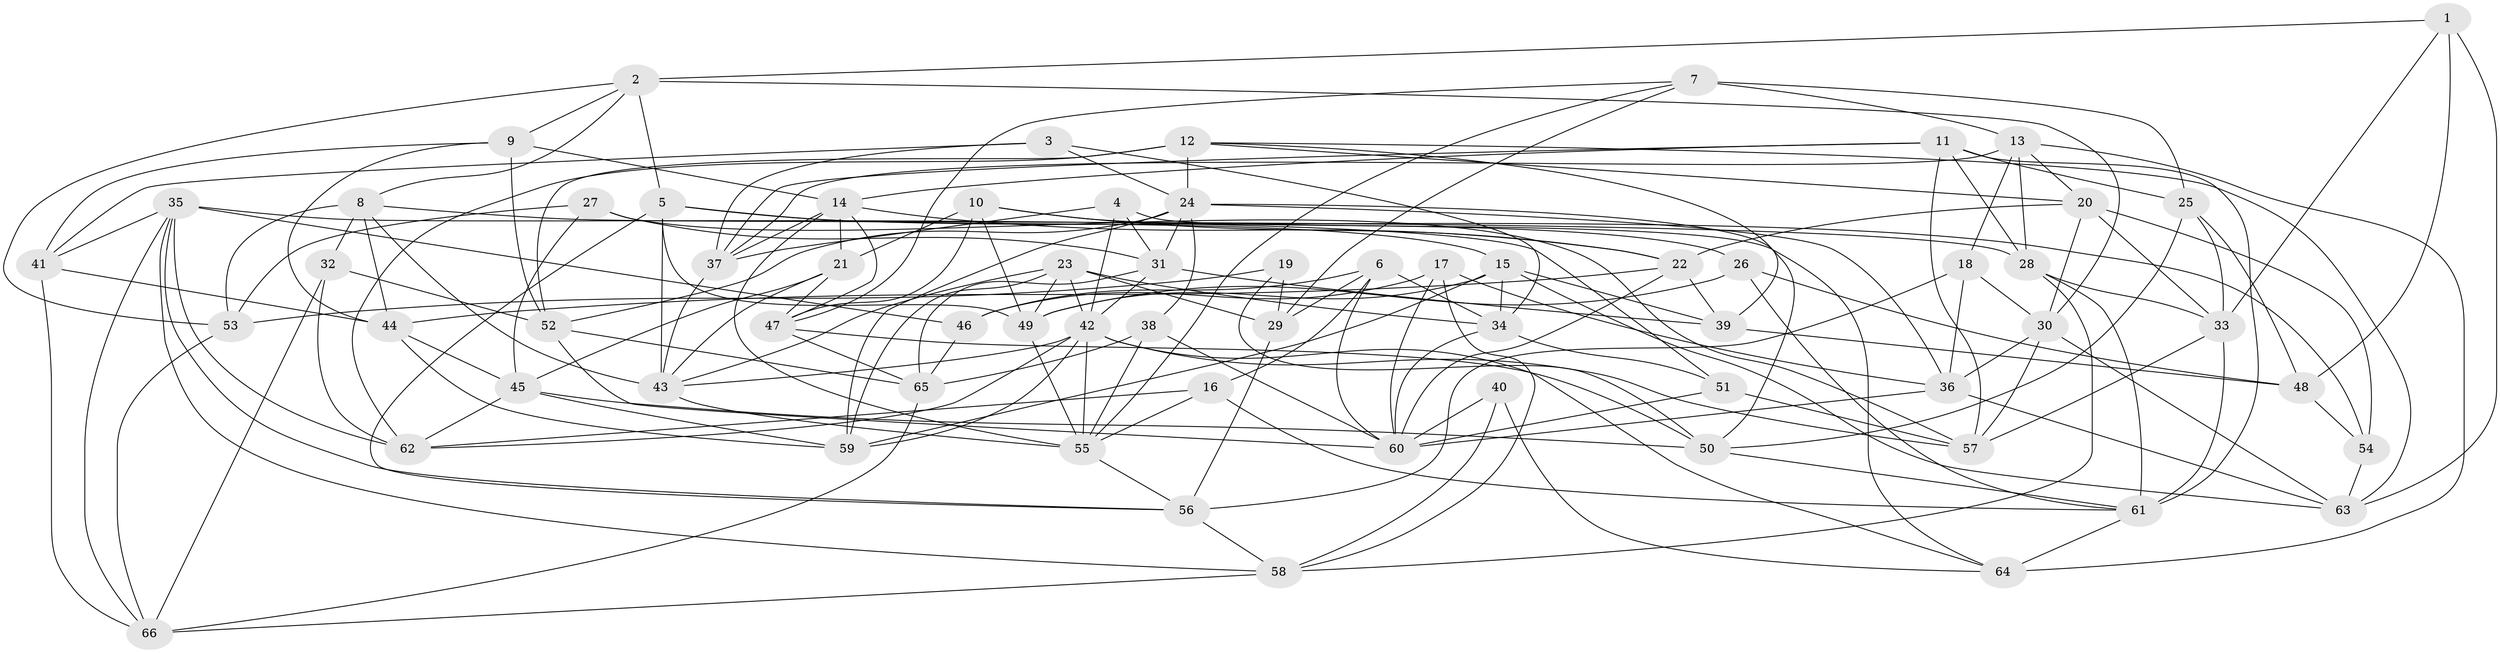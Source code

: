 // original degree distribution, {4: 1.0}
// Generated by graph-tools (version 1.1) at 2025/02/03/09/25 03:02:58]
// undirected, 66 vertices, 183 edges
graph export_dot {
graph [start="1"]
  node [color=gray90,style=filled];
  1;
  2;
  3;
  4;
  5;
  6;
  7;
  8;
  9;
  10;
  11;
  12;
  13;
  14;
  15;
  16;
  17;
  18;
  19;
  20;
  21;
  22;
  23;
  24;
  25;
  26;
  27;
  28;
  29;
  30;
  31;
  32;
  33;
  34;
  35;
  36;
  37;
  38;
  39;
  40;
  41;
  42;
  43;
  44;
  45;
  46;
  47;
  48;
  49;
  50;
  51;
  52;
  53;
  54;
  55;
  56;
  57;
  58;
  59;
  60;
  61;
  62;
  63;
  64;
  65;
  66;
  1 -- 2 [weight=1.0];
  1 -- 33 [weight=1.0];
  1 -- 48 [weight=1.0];
  1 -- 63 [weight=1.0];
  2 -- 5 [weight=1.0];
  2 -- 8 [weight=1.0];
  2 -- 9 [weight=1.0];
  2 -- 30 [weight=1.0];
  2 -- 53 [weight=1.0];
  3 -- 24 [weight=1.0];
  3 -- 34 [weight=1.0];
  3 -- 37 [weight=1.0];
  3 -- 41 [weight=1.0];
  4 -- 31 [weight=1.0];
  4 -- 37 [weight=1.0];
  4 -- 42 [weight=1.0];
  4 -- 64 [weight=1.0];
  5 -- 15 [weight=1.0];
  5 -- 43 [weight=1.0];
  5 -- 49 [weight=1.0];
  5 -- 54 [weight=1.0];
  5 -- 56 [weight=1.0];
  6 -- 16 [weight=1.0];
  6 -- 29 [weight=2.0];
  6 -- 34 [weight=1.0];
  6 -- 46 [weight=1.0];
  6 -- 60 [weight=1.0];
  7 -- 13 [weight=1.0];
  7 -- 25 [weight=2.0];
  7 -- 29 [weight=1.0];
  7 -- 47 [weight=1.0];
  7 -- 55 [weight=1.0];
  8 -- 28 [weight=1.0];
  8 -- 32 [weight=1.0];
  8 -- 43 [weight=1.0];
  8 -- 44 [weight=1.0];
  8 -- 53 [weight=1.0];
  9 -- 14 [weight=2.0];
  9 -- 41 [weight=1.0];
  9 -- 44 [weight=1.0];
  9 -- 52 [weight=1.0];
  10 -- 21 [weight=2.0];
  10 -- 22 [weight=1.0];
  10 -- 26 [weight=1.0];
  10 -- 47 [weight=1.0];
  10 -- 49 [weight=1.0];
  11 -- 14 [weight=1.0];
  11 -- 25 [weight=1.0];
  11 -- 28 [weight=1.0];
  11 -- 37 [weight=1.0];
  11 -- 57 [weight=1.0];
  11 -- 61 [weight=1.0];
  12 -- 20 [weight=1.0];
  12 -- 24 [weight=1.0];
  12 -- 39 [weight=1.0];
  12 -- 52 [weight=1.0];
  12 -- 62 [weight=1.0];
  12 -- 63 [weight=1.0];
  13 -- 18 [weight=1.0];
  13 -- 20 [weight=1.0];
  13 -- 28 [weight=1.0];
  13 -- 37 [weight=1.0];
  13 -- 64 [weight=1.0];
  14 -- 21 [weight=1.0];
  14 -- 22 [weight=1.0];
  14 -- 37 [weight=1.0];
  14 -- 47 [weight=1.0];
  14 -- 55 [weight=1.0];
  15 -- 34 [weight=1.0];
  15 -- 39 [weight=1.0];
  15 -- 49 [weight=1.0];
  15 -- 59 [weight=1.0];
  15 -- 63 [weight=1.0];
  16 -- 55 [weight=1.0];
  16 -- 61 [weight=1.0];
  16 -- 62 [weight=1.0];
  17 -- 36 [weight=1.0];
  17 -- 46 [weight=1.0];
  17 -- 58 [weight=1.0];
  17 -- 60 [weight=1.0];
  18 -- 30 [weight=1.0];
  18 -- 36 [weight=1.0];
  18 -- 56 [weight=1.0];
  19 -- 29 [weight=1.0];
  19 -- 50 [weight=1.0];
  19 -- 53 [weight=2.0];
  20 -- 22 [weight=1.0];
  20 -- 30 [weight=1.0];
  20 -- 33 [weight=1.0];
  20 -- 54 [weight=1.0];
  21 -- 43 [weight=1.0];
  21 -- 45 [weight=1.0];
  21 -- 47 [weight=1.0];
  22 -- 39 [weight=1.0];
  22 -- 44 [weight=1.0];
  22 -- 60 [weight=1.0];
  23 -- 29 [weight=1.0];
  23 -- 34 [weight=1.0];
  23 -- 42 [weight=1.0];
  23 -- 43 [weight=1.0];
  23 -- 49 [weight=1.0];
  23 -- 59 [weight=1.0];
  24 -- 31 [weight=1.0];
  24 -- 36 [weight=1.0];
  24 -- 38 [weight=1.0];
  24 -- 50 [weight=1.0];
  24 -- 52 [weight=1.0];
  24 -- 59 [weight=1.0];
  25 -- 33 [weight=1.0];
  25 -- 48 [weight=1.0];
  25 -- 50 [weight=1.0];
  26 -- 48 [weight=1.0];
  26 -- 49 [weight=1.0];
  26 -- 61 [weight=1.0];
  27 -- 31 [weight=1.0];
  27 -- 45 [weight=1.0];
  27 -- 53 [weight=1.0];
  27 -- 57 [weight=1.0];
  28 -- 33 [weight=1.0];
  28 -- 58 [weight=1.0];
  28 -- 61 [weight=1.0];
  29 -- 56 [weight=1.0];
  30 -- 36 [weight=1.0];
  30 -- 57 [weight=1.0];
  30 -- 63 [weight=1.0];
  31 -- 39 [weight=1.0];
  31 -- 42 [weight=1.0];
  31 -- 65 [weight=1.0];
  32 -- 52 [weight=1.0];
  32 -- 62 [weight=1.0];
  32 -- 66 [weight=1.0];
  33 -- 57 [weight=1.0];
  33 -- 61 [weight=1.0];
  34 -- 51 [weight=1.0];
  34 -- 60 [weight=1.0];
  35 -- 41 [weight=2.0];
  35 -- 46 [weight=3.0];
  35 -- 51 [weight=1.0];
  35 -- 56 [weight=1.0];
  35 -- 58 [weight=1.0];
  35 -- 62 [weight=1.0];
  35 -- 66 [weight=1.0];
  36 -- 60 [weight=1.0];
  36 -- 63 [weight=1.0];
  37 -- 43 [weight=1.0];
  38 -- 55 [weight=1.0];
  38 -- 60 [weight=1.0];
  38 -- 65 [weight=1.0];
  39 -- 48 [weight=2.0];
  40 -- 58 [weight=1.0];
  40 -- 60 [weight=2.0];
  40 -- 64 [weight=1.0];
  41 -- 44 [weight=1.0];
  41 -- 66 [weight=1.0];
  42 -- 43 [weight=2.0];
  42 -- 55 [weight=1.0];
  42 -- 57 [weight=1.0];
  42 -- 59 [weight=1.0];
  42 -- 62 [weight=1.0];
  42 -- 64 [weight=1.0];
  43 -- 55 [weight=1.0];
  44 -- 45 [weight=1.0];
  44 -- 59 [weight=1.0];
  45 -- 50 [weight=1.0];
  45 -- 59 [weight=1.0];
  45 -- 62 [weight=1.0];
  46 -- 65 [weight=1.0];
  47 -- 50 [weight=1.0];
  47 -- 65 [weight=1.0];
  48 -- 54 [weight=1.0];
  49 -- 55 [weight=1.0];
  50 -- 61 [weight=1.0];
  51 -- 57 [weight=1.0];
  51 -- 60 [weight=1.0];
  52 -- 60 [weight=1.0];
  52 -- 65 [weight=1.0];
  53 -- 66 [weight=1.0];
  54 -- 63 [weight=1.0];
  55 -- 56 [weight=1.0];
  56 -- 58 [weight=1.0];
  58 -- 66 [weight=1.0];
  61 -- 64 [weight=2.0];
  65 -- 66 [weight=1.0];
}
